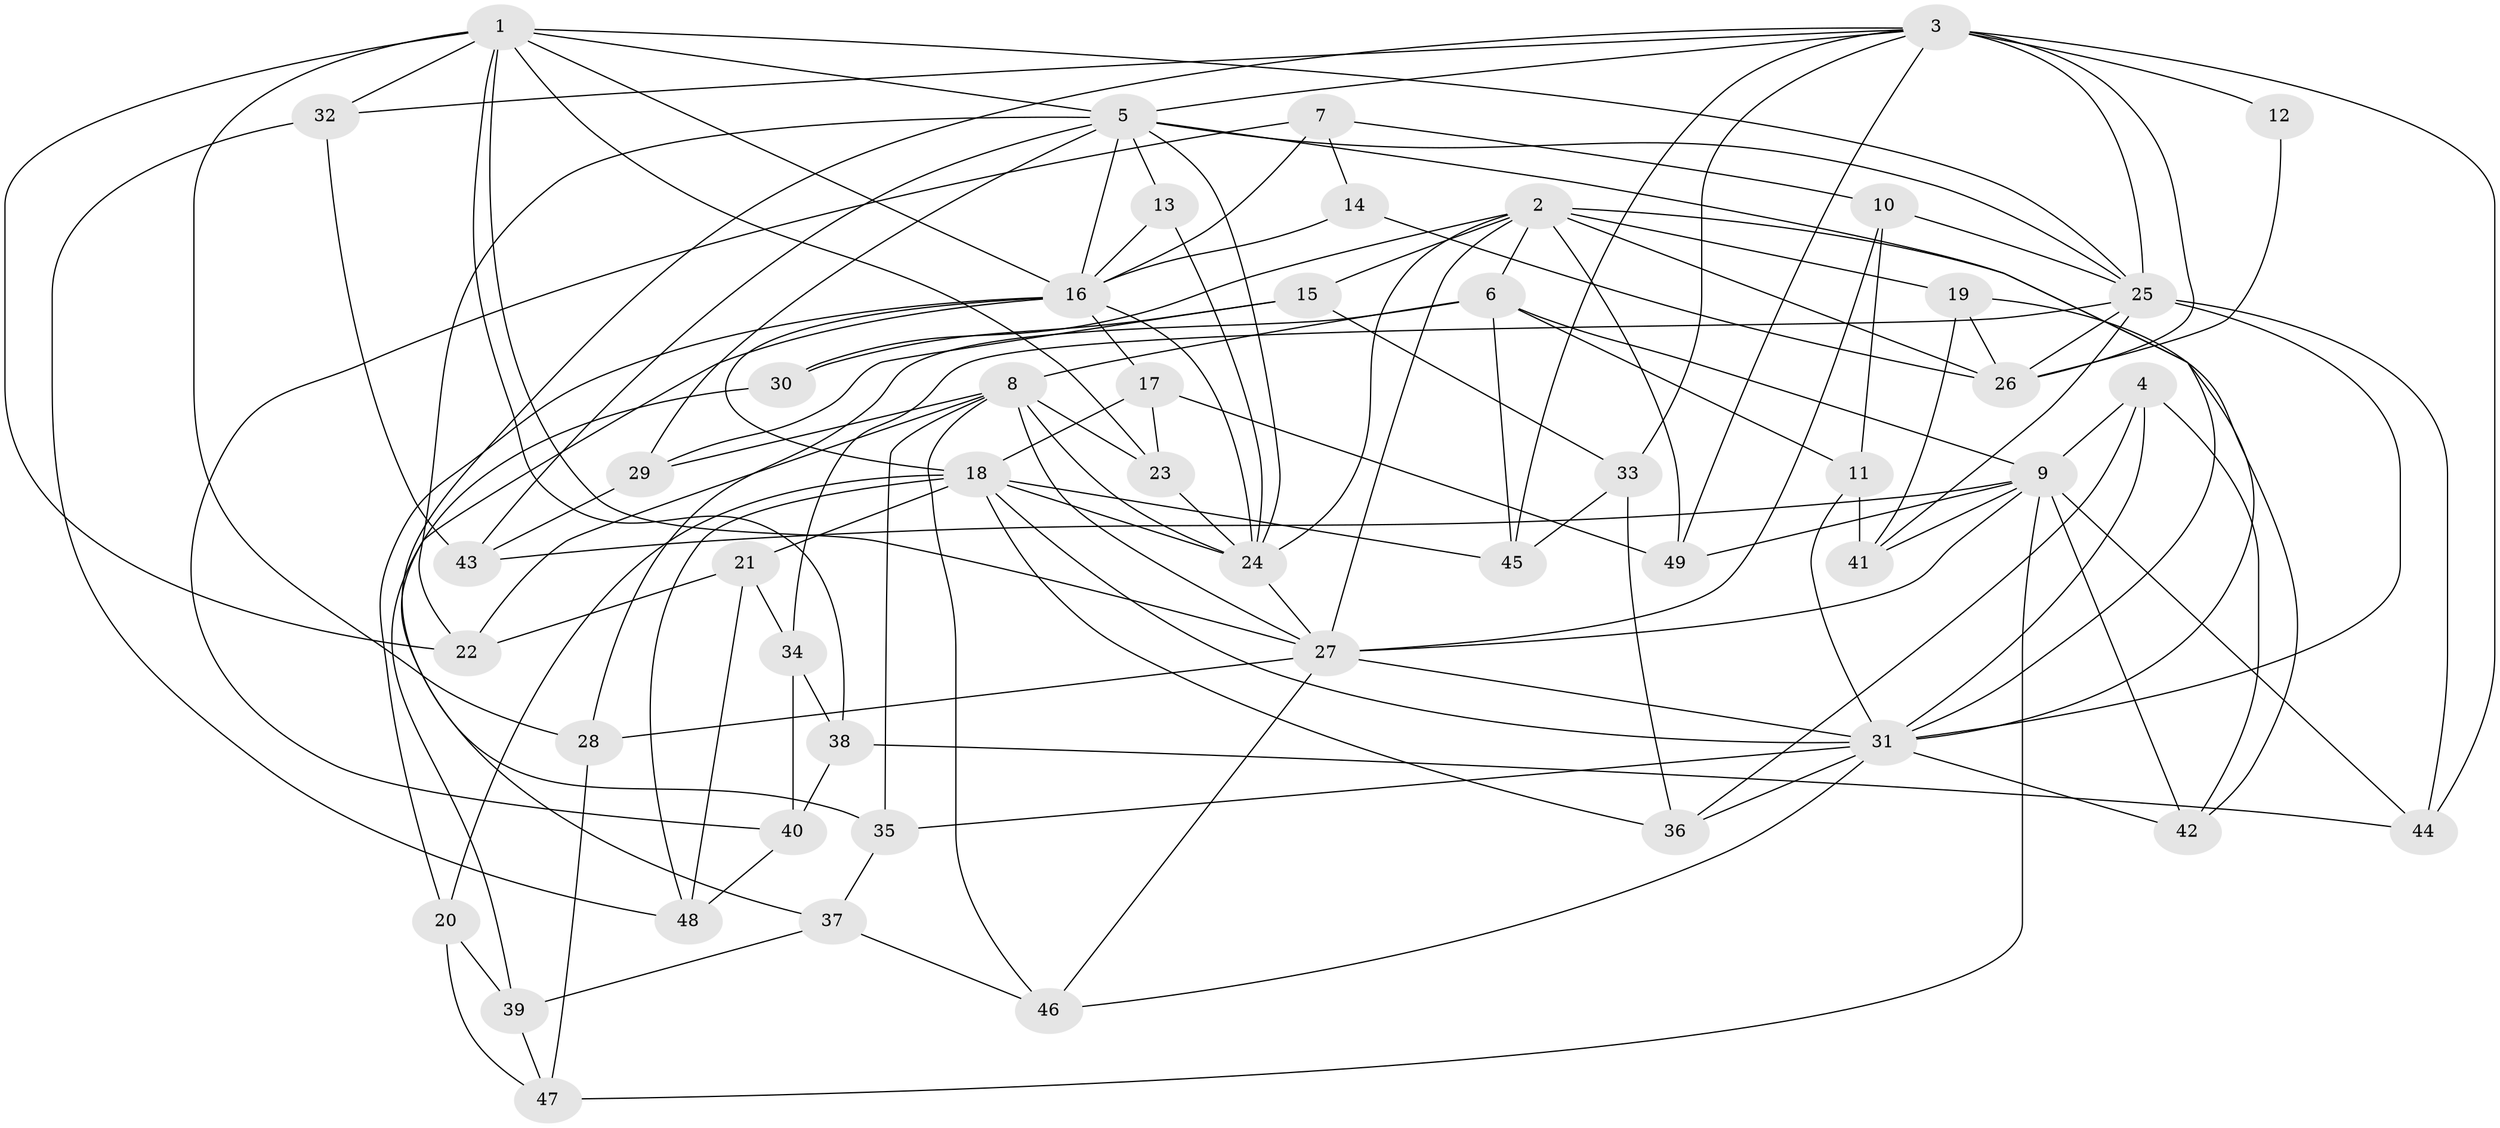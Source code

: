 // original degree distribution, {4: 1.0}
// Generated by graph-tools (version 1.1) at 2025/38/03/09/25 02:38:04]
// undirected, 49 vertices, 129 edges
graph export_dot {
graph [start="1"]
  node [color=gray90,style=filled];
  1;
  2;
  3;
  4;
  5;
  6;
  7;
  8;
  9;
  10;
  11;
  12;
  13;
  14;
  15;
  16;
  17;
  18;
  19;
  20;
  21;
  22;
  23;
  24;
  25;
  26;
  27;
  28;
  29;
  30;
  31;
  32;
  33;
  34;
  35;
  36;
  37;
  38;
  39;
  40;
  41;
  42;
  43;
  44;
  45;
  46;
  47;
  48;
  49;
  1 -- 5 [weight=1.0];
  1 -- 16 [weight=2.0];
  1 -- 22 [weight=1.0];
  1 -- 23 [weight=1.0];
  1 -- 25 [weight=1.0];
  1 -- 27 [weight=1.0];
  1 -- 28 [weight=1.0];
  1 -- 32 [weight=1.0];
  1 -- 38 [weight=1.0];
  2 -- 6 [weight=1.0];
  2 -- 15 [weight=1.0];
  2 -- 19 [weight=1.0];
  2 -- 24 [weight=1.0];
  2 -- 26 [weight=3.0];
  2 -- 27 [weight=1.0];
  2 -- 30 [weight=2.0];
  2 -- 31 [weight=1.0];
  2 -- 49 [weight=1.0];
  3 -- 5 [weight=1.0];
  3 -- 12 [weight=2.0];
  3 -- 25 [weight=1.0];
  3 -- 26 [weight=2.0];
  3 -- 32 [weight=1.0];
  3 -- 33 [weight=1.0];
  3 -- 35 [weight=1.0];
  3 -- 44 [weight=1.0];
  3 -- 45 [weight=1.0];
  3 -- 49 [weight=1.0];
  4 -- 9 [weight=1.0];
  4 -- 31 [weight=1.0];
  4 -- 36 [weight=1.0];
  4 -- 42 [weight=1.0];
  5 -- 13 [weight=1.0];
  5 -- 16 [weight=1.0];
  5 -- 22 [weight=1.0];
  5 -- 24 [weight=1.0];
  5 -- 25 [weight=1.0];
  5 -- 29 [weight=1.0];
  5 -- 31 [weight=1.0];
  5 -- 43 [weight=1.0];
  6 -- 8 [weight=3.0];
  6 -- 9 [weight=1.0];
  6 -- 11 [weight=1.0];
  6 -- 28 [weight=1.0];
  6 -- 45 [weight=1.0];
  7 -- 10 [weight=1.0];
  7 -- 14 [weight=1.0];
  7 -- 16 [weight=1.0];
  7 -- 40 [weight=1.0];
  8 -- 22 [weight=1.0];
  8 -- 23 [weight=1.0];
  8 -- 24 [weight=1.0];
  8 -- 27 [weight=1.0];
  8 -- 29 [weight=1.0];
  8 -- 35 [weight=1.0];
  8 -- 46 [weight=1.0];
  9 -- 27 [weight=2.0];
  9 -- 41 [weight=1.0];
  9 -- 42 [weight=1.0];
  9 -- 43 [weight=1.0];
  9 -- 44 [weight=1.0];
  9 -- 47 [weight=1.0];
  9 -- 49 [weight=1.0];
  10 -- 11 [weight=1.0];
  10 -- 25 [weight=1.0];
  10 -- 27 [weight=1.0];
  11 -- 31 [weight=1.0];
  11 -- 41 [weight=1.0];
  12 -- 26 [weight=2.0];
  13 -- 16 [weight=1.0];
  13 -- 24 [weight=2.0];
  14 -- 16 [weight=2.0];
  14 -- 26 [weight=1.0];
  15 -- 29 [weight=1.0];
  15 -- 30 [weight=1.0];
  15 -- 33 [weight=1.0];
  16 -- 17 [weight=1.0];
  16 -- 18 [weight=1.0];
  16 -- 20 [weight=1.0];
  16 -- 24 [weight=1.0];
  16 -- 37 [weight=1.0];
  17 -- 18 [weight=1.0];
  17 -- 23 [weight=1.0];
  17 -- 49 [weight=1.0];
  18 -- 20 [weight=1.0];
  18 -- 21 [weight=1.0];
  18 -- 24 [weight=2.0];
  18 -- 31 [weight=1.0];
  18 -- 36 [weight=1.0];
  18 -- 45 [weight=1.0];
  18 -- 48 [weight=1.0];
  19 -- 26 [weight=1.0];
  19 -- 41 [weight=1.0];
  19 -- 42 [weight=1.0];
  20 -- 39 [weight=1.0];
  20 -- 47 [weight=1.0];
  21 -- 22 [weight=1.0];
  21 -- 34 [weight=1.0];
  21 -- 48 [weight=1.0];
  23 -- 24 [weight=1.0];
  24 -- 27 [weight=1.0];
  25 -- 26 [weight=1.0];
  25 -- 31 [weight=2.0];
  25 -- 34 [weight=1.0];
  25 -- 41 [weight=1.0];
  25 -- 44 [weight=1.0];
  27 -- 28 [weight=1.0];
  27 -- 31 [weight=1.0];
  27 -- 46 [weight=1.0];
  28 -- 47 [weight=1.0];
  29 -- 43 [weight=1.0];
  30 -- 39 [weight=1.0];
  31 -- 35 [weight=1.0];
  31 -- 36 [weight=1.0];
  31 -- 42 [weight=1.0];
  31 -- 46 [weight=1.0];
  32 -- 43 [weight=1.0];
  32 -- 48 [weight=1.0];
  33 -- 36 [weight=1.0];
  33 -- 45 [weight=1.0];
  34 -- 38 [weight=1.0];
  34 -- 40 [weight=1.0];
  35 -- 37 [weight=1.0];
  37 -- 39 [weight=1.0];
  37 -- 46 [weight=1.0];
  38 -- 40 [weight=1.0];
  38 -- 44 [weight=1.0];
  39 -- 47 [weight=1.0];
  40 -- 48 [weight=1.0];
}
